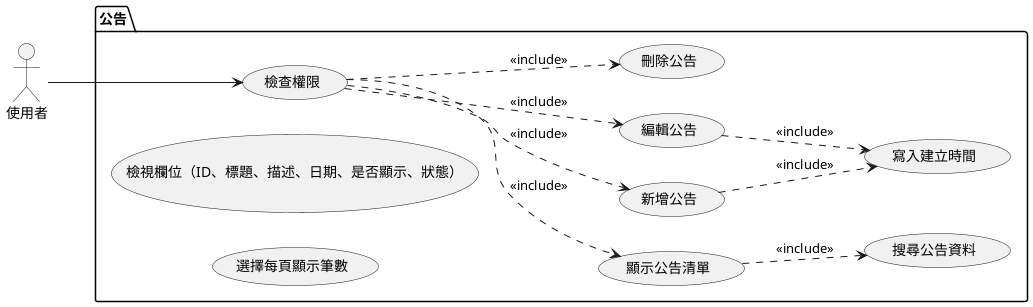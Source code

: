 @startuml announcement_overview

left to right direction

actor 使用者

package "公告" {
    usecase "檢查權限" as UC01
    usecase "顯示公告清單" as UC02
    usecase "檢視欄位（ID、標題、描述、日期、是否顯示、狀態）" as UC03
    usecase "選擇每頁顯示筆數" as UC04
    usecase "搜尋公告資料" as UC05
    usecase "新增公告" as UC06
    usecase "編輯公告" as UC07
    usecase "刪除公告" as UC08
    usecase "寫入建立時間" as UC09
}

使用者 --> UC01
UC01 .down.> UC02 : <<include>>
UC01 .down.> UC06 : <<include>>
UC01 .down.> UC07 : <<include>>
UC01 .down.> UC08 : <<include>>

UC02 .down.> UC05 : <<include>>
UC06 .down.> UC09 : <<include>>
UC07 .down.> UC09 : <<include>>

@enduml
